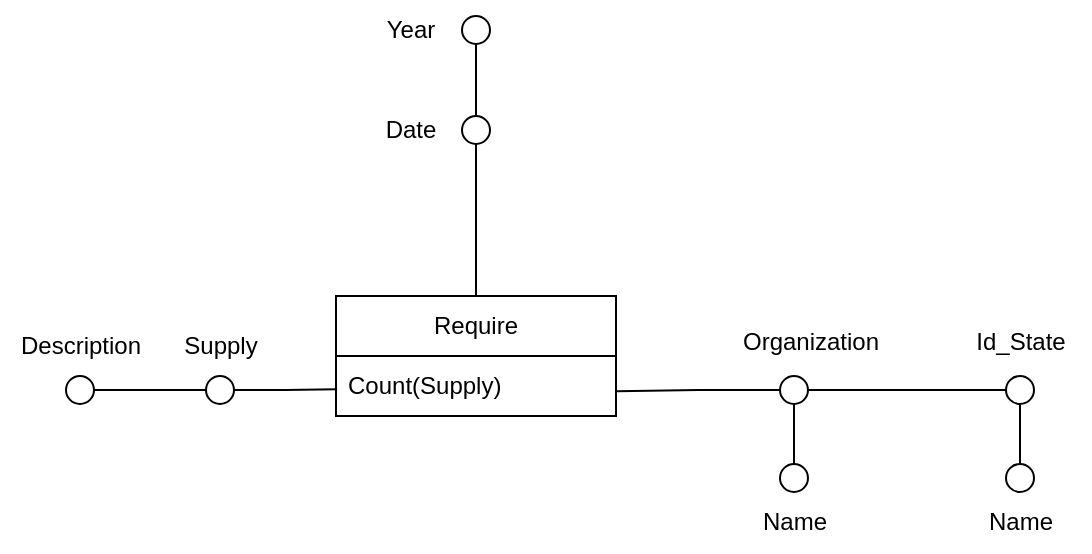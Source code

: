 <mxfile version="27.0.6">
  <diagram name="Pagina-1" id="eZY64YeelqiwOXEgiKke">
    <mxGraphModel dx="901" dy="613" grid="1" gridSize="10" guides="1" tooltips="1" connect="1" arrows="1" fold="1" page="1" pageScale="1" pageWidth="827" pageHeight="1169" math="0" shadow="0">
      <root>
        <mxCell id="0" />
        <mxCell id="1" parent="0" />
        <mxCell id="3g2PORpEuHDrSeqX9AYc-1" value="" style="edgeStyle=orthogonalEdgeStyle;rounded=0;orthogonalLoop=1;jettySize=auto;html=1;entryX=0.004;entryY=0.554;entryDx=0;entryDy=0;entryPerimeter=0;endArrow=none;startFill=0;" edge="1" parent="1" source="3g2PORpEuHDrSeqX9AYc-2" target="3g2PORpEuHDrSeqX9AYc-31">
          <mxGeometry relative="1" as="geometry" />
        </mxCell>
        <mxCell id="3g2PORpEuHDrSeqX9AYc-2" value="" style="ellipse;whiteSpace=wrap;html=1;aspect=fixed;fillColor=#FFFFFF;" vertex="1" parent="1">
          <mxGeometry x="263" y="480" width="14" height="14" as="geometry" />
        </mxCell>
        <mxCell id="3g2PORpEuHDrSeqX9AYc-3" value="&lt;div&gt;&lt;span style=&quot;background-color: transparent; color: light-dark(rgb(0, 0, 0), rgb(255, 255, 255)); text-wrap-mode: wrap;&quot;&gt;Supply&lt;/span&gt;&lt;/div&gt;" style="text;html=1;align=center;verticalAlign=middle;resizable=0;points=[];autosize=1;strokeColor=none;fillColor=none;" vertex="1" parent="1">
          <mxGeometry x="240" y="450" width="60" height="30" as="geometry" />
        </mxCell>
        <mxCell id="3g2PORpEuHDrSeqX9AYc-4" value="" style="edgeStyle=orthogonalEdgeStyle;rounded=0;orthogonalLoop=1;jettySize=auto;html=1;endArrow=none;startFill=0;" edge="1" parent="1" source="3g2PORpEuHDrSeqX9AYc-5" target="3g2PORpEuHDrSeqX9AYc-2">
          <mxGeometry relative="1" as="geometry" />
        </mxCell>
        <mxCell id="3g2PORpEuHDrSeqX9AYc-5" value="" style="ellipse;whiteSpace=wrap;html=1;aspect=fixed;fillColor=#FFFFFF;" vertex="1" parent="1">
          <mxGeometry x="193" y="480" width="14" height="14" as="geometry" />
        </mxCell>
        <mxCell id="3g2PORpEuHDrSeqX9AYc-6" value="Description" style="text;html=1;align=center;verticalAlign=middle;resizable=0;points=[];autosize=1;strokeColor=none;fillColor=none;" vertex="1" parent="1">
          <mxGeometry x="160" y="450" width="80" height="30" as="geometry" />
        </mxCell>
        <mxCell id="3g2PORpEuHDrSeqX9AYc-7" style="edgeStyle=orthogonalEdgeStyle;rounded=0;orthogonalLoop=1;jettySize=auto;html=1;exitX=1;exitY=0.5;exitDx=0;exitDy=0;entryX=0;entryY=0.5;entryDx=0;entryDy=0;endArrow=none;startFill=0;endFill=1;" edge="1" parent="1" source="3g2PORpEuHDrSeqX9AYc-8" target="3g2PORpEuHDrSeqX9AYc-12">
          <mxGeometry relative="1" as="geometry" />
        </mxCell>
        <mxCell id="3g2PORpEuHDrSeqX9AYc-8" value="" style="ellipse;whiteSpace=wrap;html=1;aspect=fixed;fillColor=#FFFFFF;" vertex="1" parent="1">
          <mxGeometry x="550" y="480" width="14" height="14" as="geometry" />
        </mxCell>
        <mxCell id="3g2PORpEuHDrSeqX9AYc-9" value="Organization" style="text;html=1;align=center;verticalAlign=middle;resizable=0;points=[];autosize=1;strokeColor=none;fillColor=none;" vertex="1" parent="1">
          <mxGeometry x="520" y="448" width="90" height="30" as="geometry" />
        </mxCell>
        <mxCell id="3g2PORpEuHDrSeqX9AYc-10" style="edgeStyle=orthogonalEdgeStyle;rounded=0;orthogonalLoop=1;jettySize=auto;html=1;exitX=0.5;exitY=1;exitDx=0;exitDy=0;entryX=0.5;entryY=0;entryDx=0;entryDy=0;endArrow=none;startFill=0;" edge="1" parent="1" source="3g2PORpEuHDrSeqX9AYc-12" target="3g2PORpEuHDrSeqX9AYc-17">
          <mxGeometry relative="1" as="geometry" />
        </mxCell>
        <mxCell id="3g2PORpEuHDrSeqX9AYc-12" value="" style="ellipse;whiteSpace=wrap;html=1;aspect=fixed;fillColor=#FFFFFF;" vertex="1" parent="1">
          <mxGeometry x="663" y="480" width="14" height="14" as="geometry" />
        </mxCell>
        <mxCell id="3g2PORpEuHDrSeqX9AYc-13" style="edgeStyle=orthogonalEdgeStyle;rounded=0;orthogonalLoop=1;jettySize=auto;html=1;exitX=0.5;exitY=0;exitDx=0;exitDy=0;entryX=0.5;entryY=1;entryDx=0;entryDy=0;endArrow=none;startFill=0;" edge="1" parent="1" source="3g2PORpEuHDrSeqX9AYc-14" target="3g2PORpEuHDrSeqX9AYc-8">
          <mxGeometry relative="1" as="geometry" />
        </mxCell>
        <mxCell id="3g2PORpEuHDrSeqX9AYc-14" value="" style="ellipse;whiteSpace=wrap;html=1;aspect=fixed;fillColor=#FFFFFF;" vertex="1" parent="1">
          <mxGeometry x="550" y="524" width="14" height="14" as="geometry" />
        </mxCell>
        <mxCell id="3g2PORpEuHDrSeqX9AYc-15" value="Name" style="text;html=1;align=center;verticalAlign=middle;resizable=0;points=[];autosize=1;strokeColor=none;fillColor=none;" vertex="1" parent="1">
          <mxGeometry x="527" y="538" width="60" height="30" as="geometry" />
        </mxCell>
        <mxCell id="3g2PORpEuHDrSeqX9AYc-17" value="" style="ellipse;whiteSpace=wrap;html=1;aspect=fixed;fillColor=#FFFFFF;" vertex="1" parent="1">
          <mxGeometry x="663" y="524" width="14" height="14" as="geometry" />
        </mxCell>
        <mxCell id="3g2PORpEuHDrSeqX9AYc-18" value="Name" style="text;html=1;align=center;verticalAlign=middle;resizable=0;points=[];autosize=1;strokeColor=none;fillColor=none;" vertex="1" parent="1">
          <mxGeometry x="640" y="538" width="60" height="30" as="geometry" />
        </mxCell>
        <mxCell id="3g2PORpEuHDrSeqX9AYc-27" value="Id_State" style="text;html=1;align=center;verticalAlign=middle;resizable=0;points=[];autosize=1;strokeColor=none;fillColor=none;" vertex="1" parent="1">
          <mxGeometry x="635" y="448" width="70" height="30" as="geometry" />
        </mxCell>
        <mxCell id="3g2PORpEuHDrSeqX9AYc-36" style="edgeStyle=orthogonalEdgeStyle;rounded=0;orthogonalLoop=1;jettySize=auto;html=1;exitX=0.5;exitY=0;exitDx=0;exitDy=0;entryX=0.5;entryY=1;entryDx=0;entryDy=0;endArrow=none;startFill=0;" edge="1" parent="1" source="3g2PORpEuHDrSeqX9AYc-30" target="3g2PORpEuHDrSeqX9AYc-33">
          <mxGeometry relative="1" as="geometry" />
        </mxCell>
        <mxCell id="3g2PORpEuHDrSeqX9AYc-30" value="Require" style="swimlane;fontStyle=0;childLayout=stackLayout;horizontal=1;startSize=30;horizontalStack=0;resizeParent=1;resizeParentMax=0;resizeLast=0;collapsible=1;marginBottom=0;whiteSpace=wrap;html=1;" vertex="1" parent="1">
          <mxGeometry x="328" y="440" width="140" height="60" as="geometry" />
        </mxCell>
        <mxCell id="3g2PORpEuHDrSeqX9AYc-31" value="Count(Supply)" style="text;strokeColor=none;fillColor=none;align=left;verticalAlign=middle;spacingLeft=4;spacingRight=4;overflow=hidden;points=[[0,0.5],[1,0.5]];portConstraint=eastwest;rotatable=0;whiteSpace=wrap;html=1;" vertex="1" parent="3g2PORpEuHDrSeqX9AYc-30">
          <mxGeometry y="30" width="140" height="30" as="geometry" />
        </mxCell>
        <mxCell id="3g2PORpEuHDrSeqX9AYc-32" style="edgeStyle=orthogonalEdgeStyle;rounded=0;orthogonalLoop=1;jettySize=auto;html=1;exitX=0;exitY=0.5;exitDx=0;exitDy=0;entryX=1.003;entryY=0.586;entryDx=0;entryDy=0;entryPerimeter=0;endArrow=none;startFill=0;" edge="1" parent="1" source="3g2PORpEuHDrSeqX9AYc-8" target="3g2PORpEuHDrSeqX9AYc-31">
          <mxGeometry relative="1" as="geometry" />
        </mxCell>
        <mxCell id="3g2PORpEuHDrSeqX9AYc-38" style="edgeStyle=orthogonalEdgeStyle;rounded=0;orthogonalLoop=1;jettySize=auto;html=1;exitX=0.5;exitY=0;exitDx=0;exitDy=0;entryX=0.5;entryY=1;entryDx=0;entryDy=0;endArrow=none;startFill=0;" edge="1" parent="1" source="3g2PORpEuHDrSeqX9AYc-33" target="3g2PORpEuHDrSeqX9AYc-37">
          <mxGeometry relative="1" as="geometry" />
        </mxCell>
        <mxCell id="3g2PORpEuHDrSeqX9AYc-33" value="" style="ellipse;whiteSpace=wrap;html=1;aspect=fixed;fillColor=#FFFFFF;" vertex="1" parent="1">
          <mxGeometry x="391" y="350" width="14" height="14" as="geometry" />
        </mxCell>
        <mxCell id="3g2PORpEuHDrSeqX9AYc-37" value="" style="ellipse;whiteSpace=wrap;html=1;aspect=fixed;fillColor=#FFFFFF;" vertex="1" parent="1">
          <mxGeometry x="391" y="300" width="14" height="14" as="geometry" />
        </mxCell>
        <mxCell id="3g2PORpEuHDrSeqX9AYc-40" value="Date" style="text;html=1;align=center;verticalAlign=middle;resizable=0;points=[];autosize=1;strokeColor=none;fillColor=none;" vertex="1" parent="1">
          <mxGeometry x="340" y="342" width="50" height="30" as="geometry" />
        </mxCell>
        <mxCell id="3g2PORpEuHDrSeqX9AYc-41" value="Year" style="text;html=1;align=center;verticalAlign=middle;resizable=0;points=[];autosize=1;strokeColor=none;fillColor=none;" vertex="1" parent="1">
          <mxGeometry x="340" y="292" width="50" height="30" as="geometry" />
        </mxCell>
      </root>
    </mxGraphModel>
  </diagram>
</mxfile>
